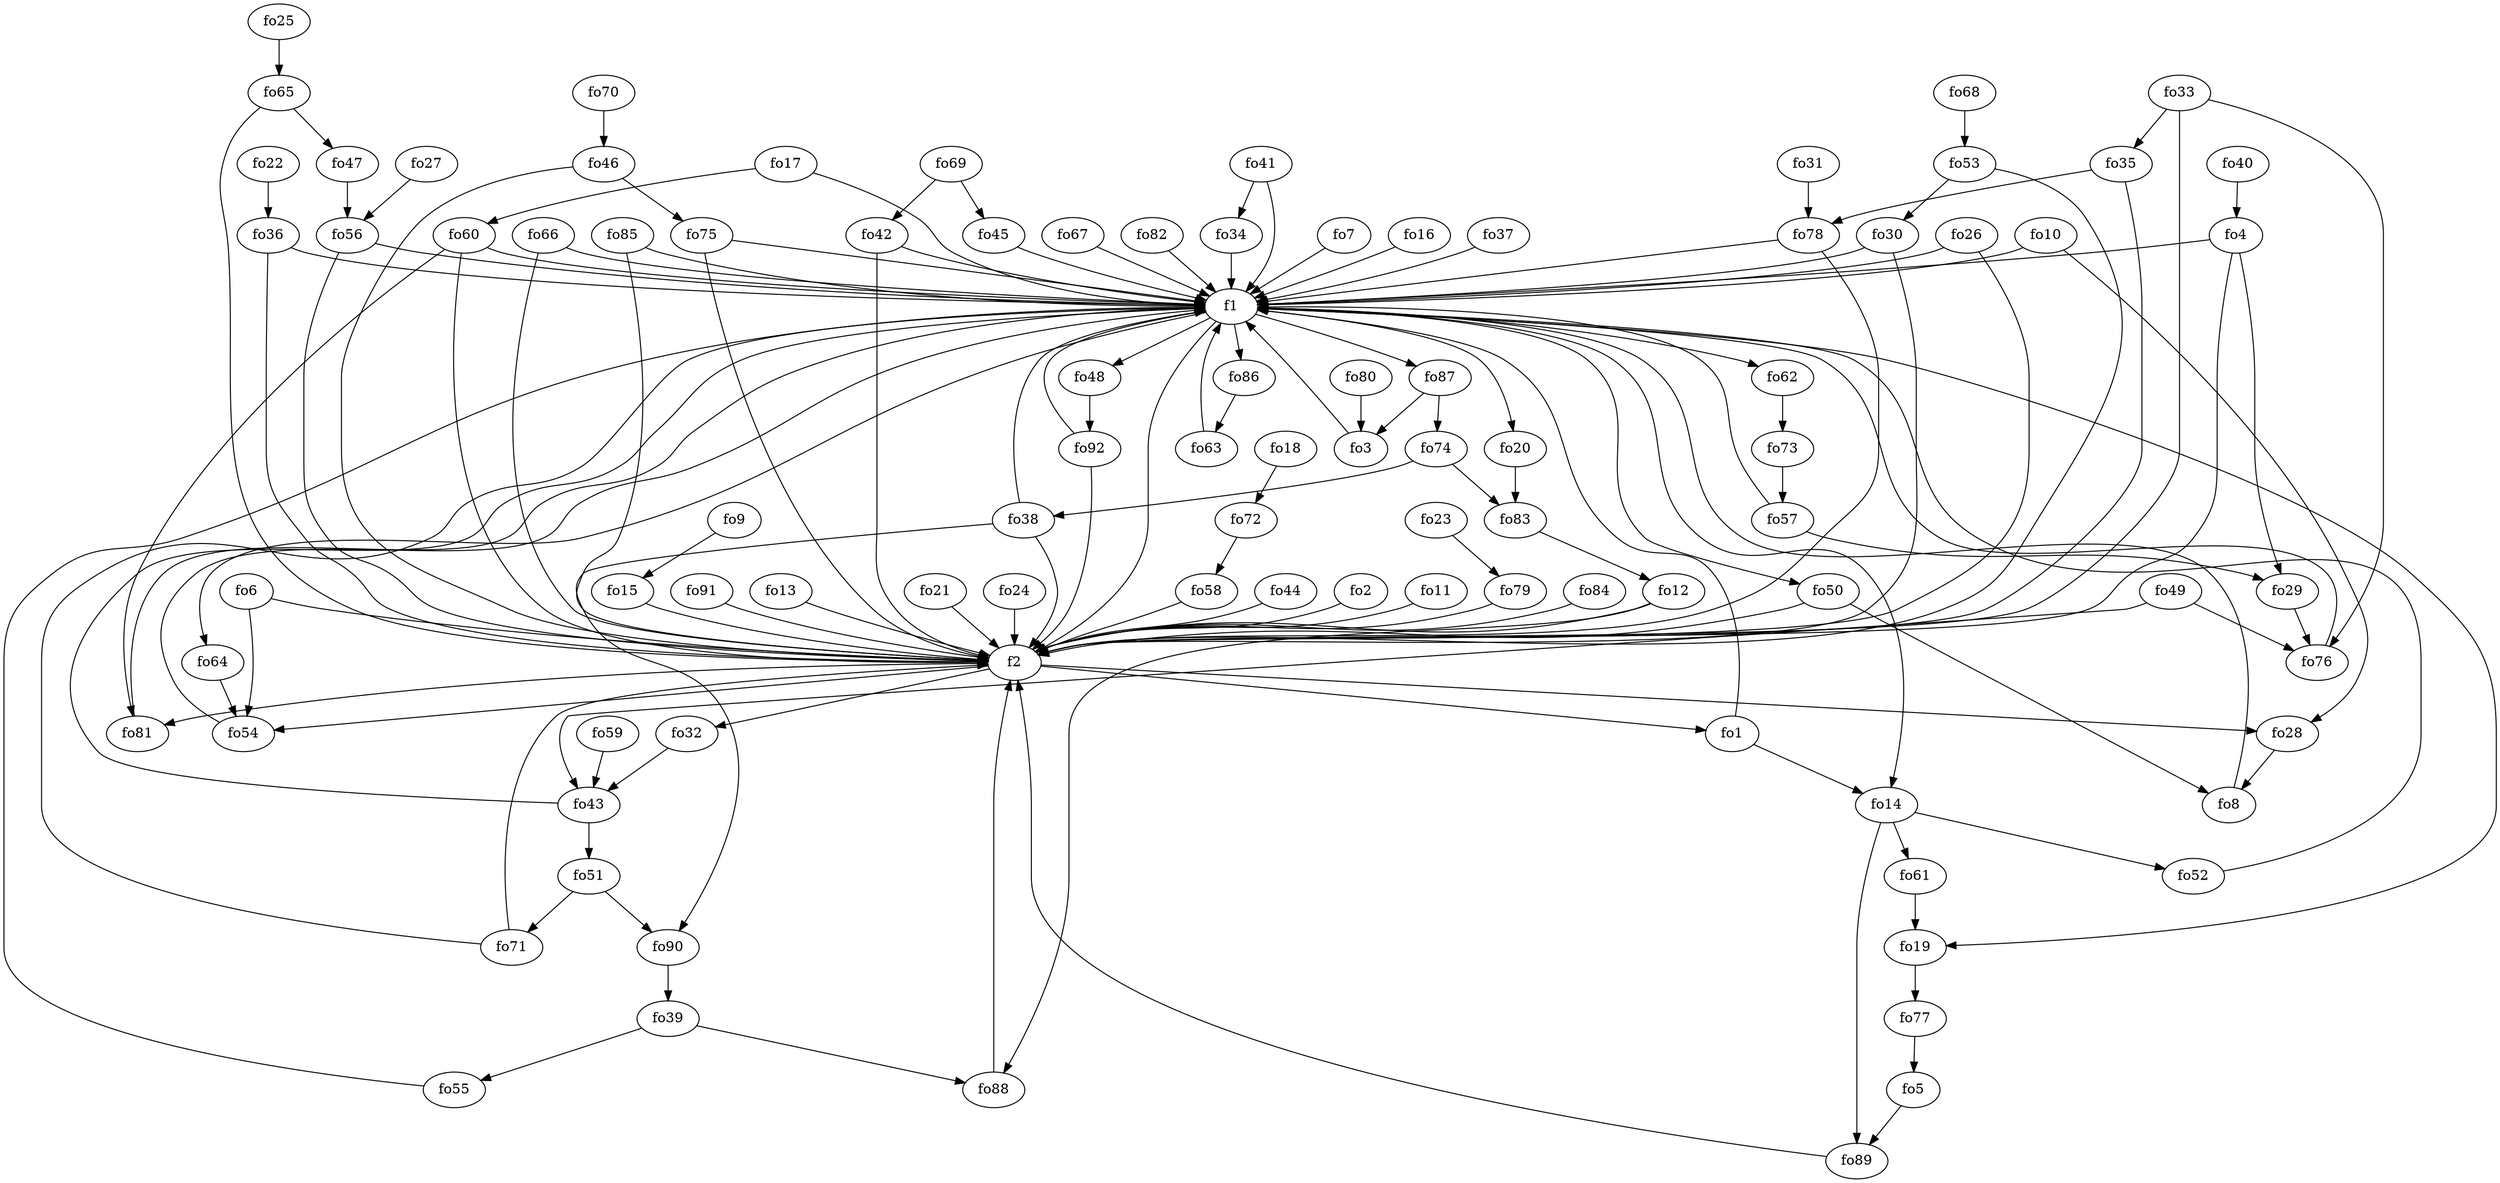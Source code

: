 strict digraph  {
f1;
f2;
fo1;
fo2;
fo3;
fo4;
fo5;
fo6;
fo7;
fo8;
fo9;
fo10;
fo11;
fo12;
fo13;
fo14;
fo15;
fo16;
fo17;
fo18;
fo19;
fo20;
fo21;
fo22;
fo23;
fo24;
fo25;
fo26;
fo27;
fo28;
fo29;
fo30;
fo31;
fo32;
fo33;
fo34;
fo35;
fo36;
fo37;
fo38;
fo39;
fo40;
fo41;
fo42;
fo43;
fo44;
fo45;
fo46;
fo47;
fo48;
fo49;
fo50;
fo51;
fo52;
fo53;
fo54;
fo55;
fo56;
fo57;
fo58;
fo59;
fo60;
fo61;
fo62;
fo63;
fo64;
fo65;
fo66;
fo67;
fo68;
fo69;
fo70;
fo71;
fo72;
fo73;
fo74;
fo75;
fo76;
fo77;
fo78;
fo79;
fo80;
fo81;
fo82;
fo83;
fo84;
fo85;
fo86;
fo87;
fo88;
fo89;
fo90;
fo91;
fo92;
f1 -> fo48  [weight=2];
f1 -> fo87  [weight=2];
f1 -> fo50  [weight=2];
f1 -> f2  [weight=2];
f1 -> fo62  [weight=2];
f1 -> fo86  [weight=2];
f1 -> fo14  [weight=2];
f1 -> fo19  [weight=2];
f1 -> fo64  [weight=2];
f1 -> fo20  [weight=2];
f2 -> fo32  [weight=2];
f2 -> fo81  [weight=2];
f2 -> fo54  [weight=2];
f2 -> fo28  [weight=2];
f2 -> fo1  [weight=2];
fo1 -> f1  [weight=2];
fo1 -> fo14  [weight=2];
fo2 -> f2  [weight=2];
fo3 -> f1  [weight=2];
fo4 -> f2  [weight=2];
fo4 -> f1  [weight=2];
fo4 -> fo29  [weight=2];
fo5 -> fo89  [weight=2];
fo6 -> fo54  [weight=2];
fo6 -> f2  [weight=2];
fo7 -> f1  [weight=2];
fo8 -> f1  [weight=2];
fo9 -> fo15  [weight=2];
fo10 -> fo28  [weight=2];
fo10 -> f1  [weight=2];
fo11 -> f2  [weight=2];
fo12 -> fo88  [weight=2];
fo12 -> f2  [weight=2];
fo13 -> f2  [weight=2];
fo14 -> fo52  [weight=2];
fo14 -> fo89  [weight=2];
fo14 -> fo61  [weight=2];
fo15 -> f2  [weight=2];
fo16 -> f1  [weight=2];
fo17 -> fo60  [weight=2];
fo17 -> f1  [weight=2];
fo18 -> fo72  [weight=2];
fo19 -> fo77  [weight=2];
fo20 -> fo83  [weight=2];
fo21 -> f2  [weight=2];
fo22 -> fo36  [weight=2];
fo23 -> fo79  [weight=2];
fo24 -> f2  [weight=2];
fo25 -> fo65  [weight=2];
fo26 -> f2  [weight=2];
fo26 -> f1  [weight=2];
fo27 -> fo56  [weight=2];
fo28 -> fo8  [weight=2];
fo29 -> fo76  [weight=2];
fo30 -> f2  [weight=2];
fo30 -> f1  [weight=2];
fo31 -> fo78  [weight=2];
fo32 -> fo43  [weight=2];
fo33 -> f2  [weight=2];
fo33 -> fo35  [weight=2];
fo33 -> fo76  [weight=2];
fo34 -> f1  [weight=2];
fo35 -> f2  [weight=2];
fo35 -> fo78  [weight=2];
fo36 -> f1  [weight=2];
fo36 -> f2  [weight=2];
fo37 -> f1  [weight=2];
fo38 -> f1  [weight=2];
fo38 -> fo90  [weight=2];
fo38 -> f2  [weight=2];
fo39 -> fo55  [weight=2];
fo39 -> fo88  [weight=2];
fo40 -> fo4  [weight=2];
fo41 -> f1  [weight=2];
fo41 -> fo34  [weight=2];
fo42 -> f1  [weight=2];
fo42 -> f2  [weight=2];
fo43 -> f1  [weight=2];
fo43 -> fo51  [weight=2];
fo44 -> f2  [weight=2];
fo45 -> f1  [weight=2];
fo46 -> f2  [weight=2];
fo46 -> fo75  [weight=2];
fo47 -> fo56  [weight=2];
fo48 -> fo92  [weight=2];
fo49 -> fo43  [weight=2];
fo49 -> fo76  [weight=2];
fo50 -> f2  [weight=2];
fo50 -> fo8  [weight=2];
fo51 -> fo90  [weight=2];
fo51 -> fo71  [weight=2];
fo52 -> f1  [weight=2];
fo53 -> f2  [weight=2];
fo53 -> fo30  [weight=2];
fo54 -> f1  [weight=2];
fo55 -> f1  [weight=2];
fo56 -> f2  [weight=2];
fo56 -> f1  [weight=2];
fo57 -> f1  [weight=2];
fo57 -> fo29  [weight=2];
fo58 -> f2  [weight=2];
fo59 -> fo43  [weight=2];
fo60 -> f1  [weight=2];
fo60 -> fo81  [weight=2];
fo60 -> f2  [weight=2];
fo61 -> fo19  [weight=2];
fo62 -> fo73  [weight=2];
fo63 -> f1  [weight=2];
fo64 -> fo54  [weight=2];
fo65 -> f2  [weight=2];
fo65 -> fo47  [weight=2];
fo66 -> f2  [weight=2];
fo66 -> f1  [weight=2];
fo67 -> f1  [weight=2];
fo68 -> fo53  [weight=2];
fo69 -> fo42  [weight=2];
fo69 -> fo45  [weight=2];
fo70 -> fo46  [weight=2];
fo71 -> f2  [weight=2];
fo71 -> f1  [weight=2];
fo72 -> fo58  [weight=2];
fo73 -> fo57  [weight=2];
fo74 -> fo38  [weight=2];
fo74 -> fo83  [weight=2];
fo75 -> f1  [weight=2];
fo75 -> f2  [weight=2];
fo76 -> f1  [weight=2];
fo77 -> fo5  [weight=2];
fo78 -> f2  [weight=2];
fo78 -> f1  [weight=2];
fo79 -> f2  [weight=2];
fo80 -> fo3  [weight=2];
fo81 -> f1  [weight=2];
fo82 -> f1  [weight=2];
fo83 -> fo12  [weight=2];
fo84 -> f2  [weight=2];
fo85 -> f1  [weight=2];
fo85 -> f2  [weight=2];
fo86 -> fo63  [weight=2];
fo87 -> fo74  [weight=2];
fo87 -> fo3  [weight=2];
fo88 -> f2  [weight=2];
fo89 -> f2  [weight=2];
fo90 -> fo39  [weight=2];
fo91 -> f2  [weight=2];
fo92 -> f1  [weight=2];
fo92 -> f2  [weight=2];
}
